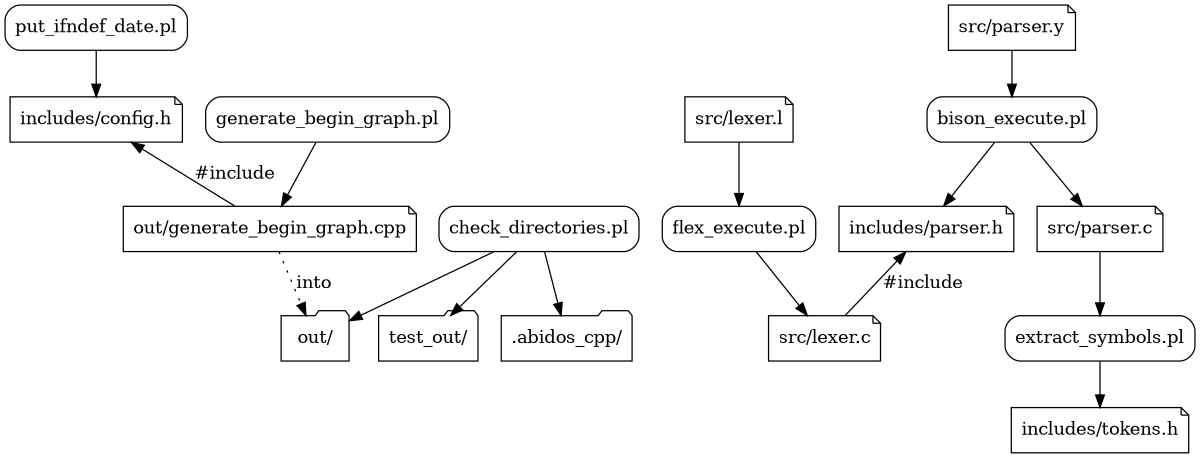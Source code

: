 digraph R {
  size ="8, 16!";
  fontsize = 6;
//  rankdir=LR;
//  node [style=rounded]

  _1_put_ifndef_date [
    style="rounded",
    shape=box,
    label="put_ifndef_date.pl"
  ]

  config [
    shape=note,
    label="includes/config.h"
  ]

  _2_check_directories [
    style="rounded",  
    shape=box,
    label="check_directories.pl"
  ]

  out[
    shape=folder,
    label="out/"
  ]

  test_out[
    shape=folder,
    label="test_out/"
  ]

  abidos_folder[
    shape=folder,
    label=".abidos_cpp/"
  ]

  _3_generate_begin_graph [
    style="rounded",
    shape=box,
    label="generate_begin_graph.pl",
  ]

  generate_begin_graph_cpp[
    shape=note,
    label="out/generate_begin_graph.cpp"
  ]

  _4_bison_execute [
    style="rounded",
    shape=box,
    label="bison_execute.pl",
  ]

  parser_y[
    shape=note,
    label="src/parser.y"
  ]

  parser_c[
    shape=note,
    label="src/parser.c"
  ]

  parser_h[
    shape=note,
    label="includes/parser.h"
  ]

  _5_extract_symbols [
    style="rounded",
    shape=box,
    label="extract_symbols.pl",
  ]

  tokens_h[
    shape=note,
    label="includes/tokens.h"
  ]

  _6_flex_execute [
    style="rounded",
    shape=box,
    label="flex_execute.pl",
  ]

  lexer_l[
    shape=note,
    label="src/lexer.l"
  ]

  lexer_c[
    shape=note,
    label="src/lexer.c"
  ]

  _1_put_ifndef_date -> config;

  _2_check_directories -> out;
  _2_check_directories -> test_out;
  _2_check_directories -> abidos_folder;

  _3_generate_begin_graph -> generate_begin_graph_cpp ;
  config -> generate_begin_graph_cpp [label="#include", dir="back"];
  generate_begin_graph_cpp -> out [label="into", style="dotted"];

  parser_y -> _4_bison_execute;
  _4_bison_execute -> parser_h;
  _4_bison_execute -> parser_c;

  parser_c -> _5_extract_symbols;
  _5_extract_symbols -> tokens_h;

  lexer_l -> _6_flex_execute;
  _6_flex_execute -> lexer_c;
  parser_h -> lexer_c [label="#include", dir="back"];
}

